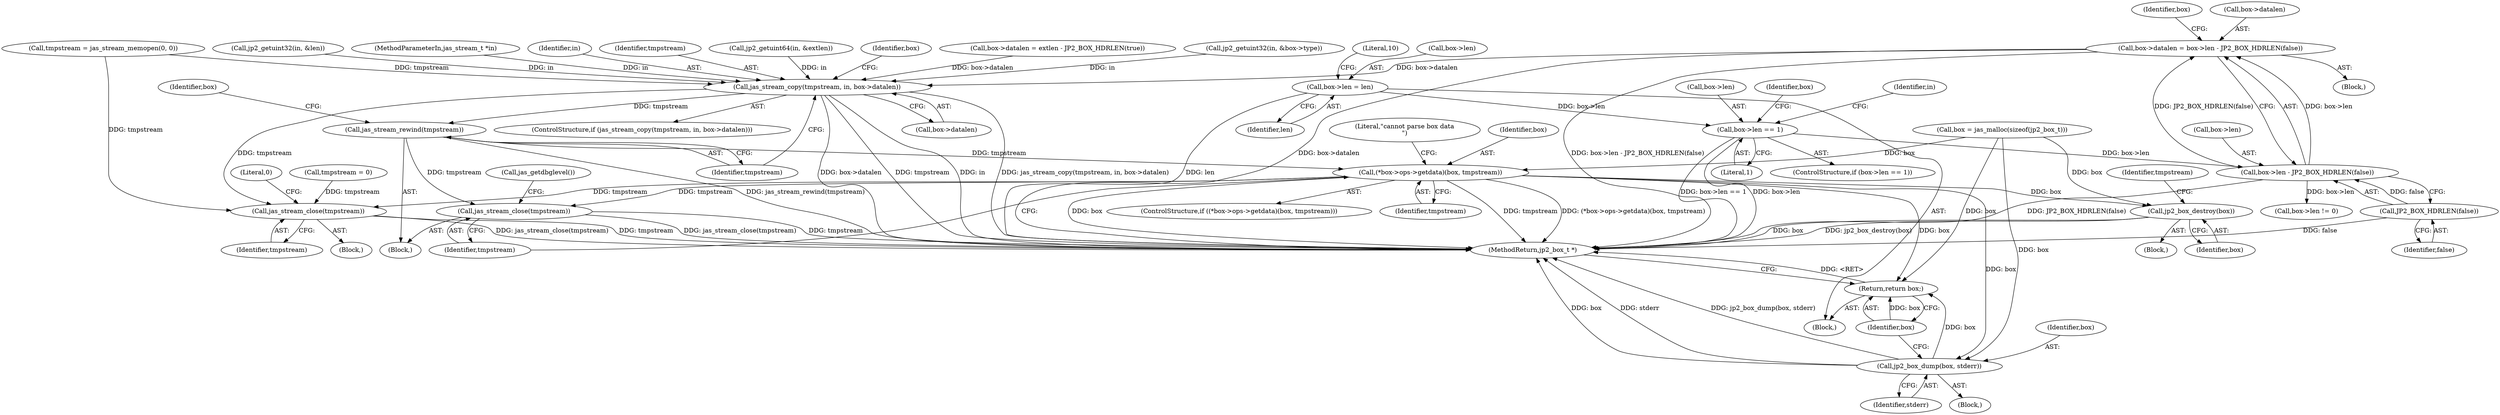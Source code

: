 digraph "0_jasper_e24bdc716c3327b067c551bc6cfb97fd2370358d@integer" {
"1000230" [label="(Call,box->datalen = box->len - JP2_BOX_HDRLEN(false))"];
"1000234" [label="(Call,box->len - JP2_BOX_HDRLEN(false))"];
"1000192" [label="(Call,box->len == 1)"];
"1000167" [label="(Call,box->len = len)"];
"1000238" [label="(Call,JP2_BOX_HDRLEN(false))"];
"1000279" [label="(Call,jas_stream_copy(tmpstream, in, box->datalen))"];
"1000297" [label="(Call,jas_stream_rewind(tmpstream))"];
"1000307" [label="(Call,(*box->ops->getdata)(box, tmpstream))"];
"1000314" [label="(Call,jas_stream_close(tmpstream))"];
"1000321" [label="(Call,jp2_box_dump(box, stderr))"];
"1000324" [label="(Return,return box;)"];
"1000330" [label="(Call,jp2_box_destroy(box))"];
"1000335" [label="(Call,jas_stream_close(tmpstream))"];
"1000136" [label="(Call,jp2_getuint32(in, &len))"];
"1000312" [label="(Literal,\"cannot parse box data\n\")"];
"1000339" [label="(MethodReturn,jp2_box_t *)"];
"1000329" [label="(Block,)"];
"1000193" [label="(Call,box->len)"];
"1000335" [label="(Call,jas_stream_close(tmpstream))"];
"1000232" [label="(Identifier,box)"];
"1000103" [label="(MethodParameterIn,jas_stream_t *in)"];
"1000173" [label="(Literal,10)"];
"1000167" [label="(Call,box->len = len)"];
"1000191" [label="(ControlStructure,if (box->len == 1))"];
"1000239" [label="(Identifier,false)"];
"1000281" [label="(Identifier,in)"];
"1000278" [label="(ControlStructure,if (jas_stream_copy(tmpstream, in, box->datalen)))"];
"1000298" [label="(Identifier,tmpstream)"];
"1000331" [label="(Identifier,box)"];
"1000334" [label="(Block,)"];
"1000318" [label="(Call,jas_getdbglevel())"];
"1000314" [label="(Call,jas_stream_close(tmpstream))"];
"1000324" [label="(Return,return box;)"];
"1000192" [label="(Call,box->len == 1)"];
"1000323" [label="(Identifier,stderr)"];
"1000235" [label="(Call,box->len)"];
"1000297" [label="(Call,jas_stream_rewind(tmpstream))"];
"1000325" [label="(Identifier,box)"];
"1000244" [label="(Identifier,box)"];
"1000229" [label="(Block,)"];
"1000280" [label="(Identifier,tmpstream)"];
"1000322" [label="(Identifier,box)"];
"1000242" [label="(Call,box->len != 0)"];
"1000309" [label="(Identifier,tmpstream)"];
"1000315" [label="(Identifier,tmpstream)"];
"1000279" [label="(Call,jas_stream_copy(tmpstream, in, box->datalen))"];
"1000282" [label="(Call,box->datalen)"];
"1000200" [label="(Identifier,in)"];
"1000338" [label="(Literal,0)"];
"1000231" [label="(Call,box->datalen)"];
"1000199" [label="(Call,jp2_getuint64(in, &extlen))"];
"1000336" [label="(Identifier,tmpstream)"];
"1000288" [label="(Identifier,box)"];
"1000230" [label="(Call,box->datalen = box->len - JP2_BOX_HDRLEN(false))"];
"1000119" [label="(Call,box = jas_malloc(sizeof(jp2_box_t)))"];
"1000307" [label="(Call,(*box->ops->getdata)(box, tmpstream))"];
"1000308" [label="(Identifier,box)"];
"1000220" [label="(Call,box->datalen = extlen - JP2_BOX_HDRLEN(true))"];
"1000234" [label="(Call,box->len - JP2_BOX_HDRLEN(false))"];
"1000168" [label="(Call,box->len)"];
"1000104" [label="(Block,)"];
"1000271" [label="(Call,tmpstream = jas_stream_memopen(0, 0))"];
"1000333" [label="(Identifier,tmpstream)"];
"1000306" [label="(ControlStructure,if ((*box->ops->getdata)(box, tmpstream)))"];
"1000140" [label="(Call,jp2_getuint32(in, &box->type))"];
"1000320" [label="(Block,)"];
"1000330" [label="(Call,jp2_box_destroy(box))"];
"1000321" [label="(Call,jp2_box_dump(box, stderr))"];
"1000268" [label="(Block,)"];
"1000302" [label="(Identifier,box)"];
"1000238" [label="(Call,JP2_BOX_HDRLEN(false))"];
"1000171" [label="(Identifier,len)"];
"1000114" [label="(Call,tmpstream = 0)"];
"1000196" [label="(Literal,1)"];
"1000230" -> "1000229"  [label="AST: "];
"1000230" -> "1000234"  [label="CFG: "];
"1000231" -> "1000230"  [label="AST: "];
"1000234" -> "1000230"  [label="AST: "];
"1000244" -> "1000230"  [label="CFG: "];
"1000230" -> "1000339"  [label="DDG: box->datalen"];
"1000230" -> "1000339"  [label="DDG: box->len - JP2_BOX_HDRLEN(false)"];
"1000234" -> "1000230"  [label="DDG: box->len"];
"1000234" -> "1000230"  [label="DDG: JP2_BOX_HDRLEN(false)"];
"1000230" -> "1000279"  [label="DDG: box->datalen"];
"1000234" -> "1000238"  [label="CFG: "];
"1000235" -> "1000234"  [label="AST: "];
"1000238" -> "1000234"  [label="AST: "];
"1000234" -> "1000339"  [label="DDG: JP2_BOX_HDRLEN(false)"];
"1000192" -> "1000234"  [label="DDG: box->len"];
"1000238" -> "1000234"  [label="DDG: false"];
"1000234" -> "1000242"  [label="DDG: box->len"];
"1000192" -> "1000191"  [label="AST: "];
"1000192" -> "1000196"  [label="CFG: "];
"1000193" -> "1000192"  [label="AST: "];
"1000196" -> "1000192"  [label="AST: "];
"1000200" -> "1000192"  [label="CFG: "];
"1000232" -> "1000192"  [label="CFG: "];
"1000192" -> "1000339"  [label="DDG: box->len"];
"1000192" -> "1000339"  [label="DDG: box->len == 1"];
"1000167" -> "1000192"  [label="DDG: box->len"];
"1000167" -> "1000104"  [label="AST: "];
"1000167" -> "1000171"  [label="CFG: "];
"1000168" -> "1000167"  [label="AST: "];
"1000171" -> "1000167"  [label="AST: "];
"1000173" -> "1000167"  [label="CFG: "];
"1000167" -> "1000339"  [label="DDG: len"];
"1000238" -> "1000239"  [label="CFG: "];
"1000239" -> "1000238"  [label="AST: "];
"1000238" -> "1000339"  [label="DDG: false"];
"1000279" -> "1000278"  [label="AST: "];
"1000279" -> "1000282"  [label="CFG: "];
"1000280" -> "1000279"  [label="AST: "];
"1000281" -> "1000279"  [label="AST: "];
"1000282" -> "1000279"  [label="AST: "];
"1000288" -> "1000279"  [label="CFG: "];
"1000298" -> "1000279"  [label="CFG: "];
"1000279" -> "1000339"  [label="DDG: box->datalen"];
"1000279" -> "1000339"  [label="DDG: tmpstream"];
"1000279" -> "1000339"  [label="DDG: in"];
"1000279" -> "1000339"  [label="DDG: jas_stream_copy(tmpstream, in, box->datalen)"];
"1000271" -> "1000279"  [label="DDG: tmpstream"];
"1000199" -> "1000279"  [label="DDG: in"];
"1000140" -> "1000279"  [label="DDG: in"];
"1000136" -> "1000279"  [label="DDG: in"];
"1000103" -> "1000279"  [label="DDG: in"];
"1000220" -> "1000279"  [label="DDG: box->datalen"];
"1000279" -> "1000297"  [label="DDG: tmpstream"];
"1000279" -> "1000335"  [label="DDG: tmpstream"];
"1000297" -> "1000268"  [label="AST: "];
"1000297" -> "1000298"  [label="CFG: "];
"1000298" -> "1000297"  [label="AST: "];
"1000302" -> "1000297"  [label="CFG: "];
"1000297" -> "1000339"  [label="DDG: jas_stream_rewind(tmpstream)"];
"1000297" -> "1000307"  [label="DDG: tmpstream"];
"1000297" -> "1000314"  [label="DDG: tmpstream"];
"1000307" -> "1000306"  [label="AST: "];
"1000307" -> "1000309"  [label="CFG: "];
"1000308" -> "1000307"  [label="AST: "];
"1000309" -> "1000307"  [label="AST: "];
"1000312" -> "1000307"  [label="CFG: "];
"1000315" -> "1000307"  [label="CFG: "];
"1000307" -> "1000339"  [label="DDG: tmpstream"];
"1000307" -> "1000339"  [label="DDG: (*box->ops->getdata)(box, tmpstream)"];
"1000307" -> "1000339"  [label="DDG: box"];
"1000119" -> "1000307"  [label="DDG: box"];
"1000307" -> "1000314"  [label="DDG: tmpstream"];
"1000307" -> "1000321"  [label="DDG: box"];
"1000307" -> "1000324"  [label="DDG: box"];
"1000307" -> "1000330"  [label="DDG: box"];
"1000307" -> "1000335"  [label="DDG: tmpstream"];
"1000314" -> "1000268"  [label="AST: "];
"1000314" -> "1000315"  [label="CFG: "];
"1000315" -> "1000314"  [label="AST: "];
"1000318" -> "1000314"  [label="CFG: "];
"1000314" -> "1000339"  [label="DDG: tmpstream"];
"1000314" -> "1000339"  [label="DDG: jas_stream_close(tmpstream)"];
"1000321" -> "1000320"  [label="AST: "];
"1000321" -> "1000323"  [label="CFG: "];
"1000322" -> "1000321"  [label="AST: "];
"1000323" -> "1000321"  [label="AST: "];
"1000325" -> "1000321"  [label="CFG: "];
"1000321" -> "1000339"  [label="DDG: box"];
"1000321" -> "1000339"  [label="DDG: stderr"];
"1000321" -> "1000339"  [label="DDG: jp2_box_dump(box, stderr)"];
"1000119" -> "1000321"  [label="DDG: box"];
"1000321" -> "1000324"  [label="DDG: box"];
"1000324" -> "1000104"  [label="AST: "];
"1000324" -> "1000325"  [label="CFG: "];
"1000325" -> "1000324"  [label="AST: "];
"1000339" -> "1000324"  [label="CFG: "];
"1000324" -> "1000339"  [label="DDG: <RET>"];
"1000325" -> "1000324"  [label="DDG: box"];
"1000119" -> "1000324"  [label="DDG: box"];
"1000330" -> "1000329"  [label="AST: "];
"1000330" -> "1000331"  [label="CFG: "];
"1000331" -> "1000330"  [label="AST: "];
"1000333" -> "1000330"  [label="CFG: "];
"1000330" -> "1000339"  [label="DDG: box"];
"1000330" -> "1000339"  [label="DDG: jp2_box_destroy(box)"];
"1000119" -> "1000330"  [label="DDG: box"];
"1000335" -> "1000334"  [label="AST: "];
"1000335" -> "1000336"  [label="CFG: "];
"1000336" -> "1000335"  [label="AST: "];
"1000338" -> "1000335"  [label="CFG: "];
"1000335" -> "1000339"  [label="DDG: tmpstream"];
"1000335" -> "1000339"  [label="DDG: jas_stream_close(tmpstream)"];
"1000114" -> "1000335"  [label="DDG: tmpstream"];
"1000271" -> "1000335"  [label="DDG: tmpstream"];
}
